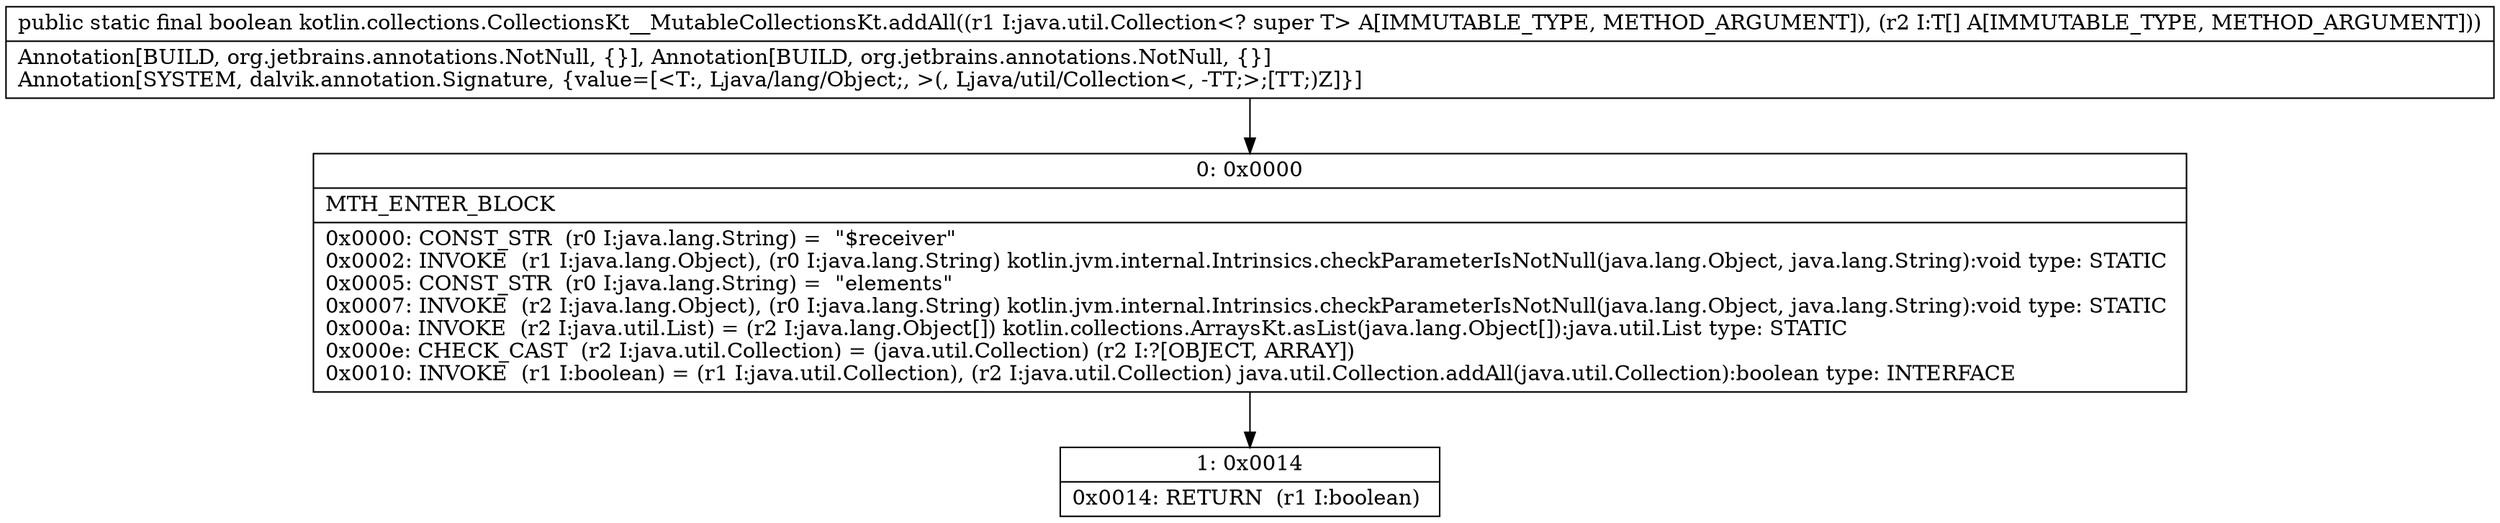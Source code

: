 digraph "CFG forkotlin.collections.CollectionsKt__MutableCollectionsKt.addAll(Ljava\/util\/Collection;[Ljava\/lang\/Object;)Z" {
Node_0 [shape=record,label="{0\:\ 0x0000|MTH_ENTER_BLOCK\l|0x0000: CONST_STR  (r0 I:java.lang.String) =  \"$receiver\" \l0x0002: INVOKE  (r1 I:java.lang.Object), (r0 I:java.lang.String) kotlin.jvm.internal.Intrinsics.checkParameterIsNotNull(java.lang.Object, java.lang.String):void type: STATIC \l0x0005: CONST_STR  (r0 I:java.lang.String) =  \"elements\" \l0x0007: INVOKE  (r2 I:java.lang.Object), (r0 I:java.lang.String) kotlin.jvm.internal.Intrinsics.checkParameterIsNotNull(java.lang.Object, java.lang.String):void type: STATIC \l0x000a: INVOKE  (r2 I:java.util.List) = (r2 I:java.lang.Object[]) kotlin.collections.ArraysKt.asList(java.lang.Object[]):java.util.List type: STATIC \l0x000e: CHECK_CAST  (r2 I:java.util.Collection) = (java.util.Collection) (r2 I:?[OBJECT, ARRAY]) \l0x0010: INVOKE  (r1 I:boolean) = (r1 I:java.util.Collection), (r2 I:java.util.Collection) java.util.Collection.addAll(java.util.Collection):boolean type: INTERFACE \l}"];
Node_1 [shape=record,label="{1\:\ 0x0014|0x0014: RETURN  (r1 I:boolean) \l}"];
MethodNode[shape=record,label="{public static final boolean kotlin.collections.CollectionsKt__MutableCollectionsKt.addAll((r1 I:java.util.Collection\<? super T\> A[IMMUTABLE_TYPE, METHOD_ARGUMENT]), (r2 I:T[] A[IMMUTABLE_TYPE, METHOD_ARGUMENT]))  | Annotation[BUILD, org.jetbrains.annotations.NotNull, \{\}], Annotation[BUILD, org.jetbrains.annotations.NotNull, \{\}]\lAnnotation[SYSTEM, dalvik.annotation.Signature, \{value=[\<T:, Ljava\/lang\/Object;, \>(, Ljava\/util\/Collection\<, \-TT;\>;[TT;)Z]\}]\l}"];
MethodNode -> Node_0;
Node_0 -> Node_1;
}

